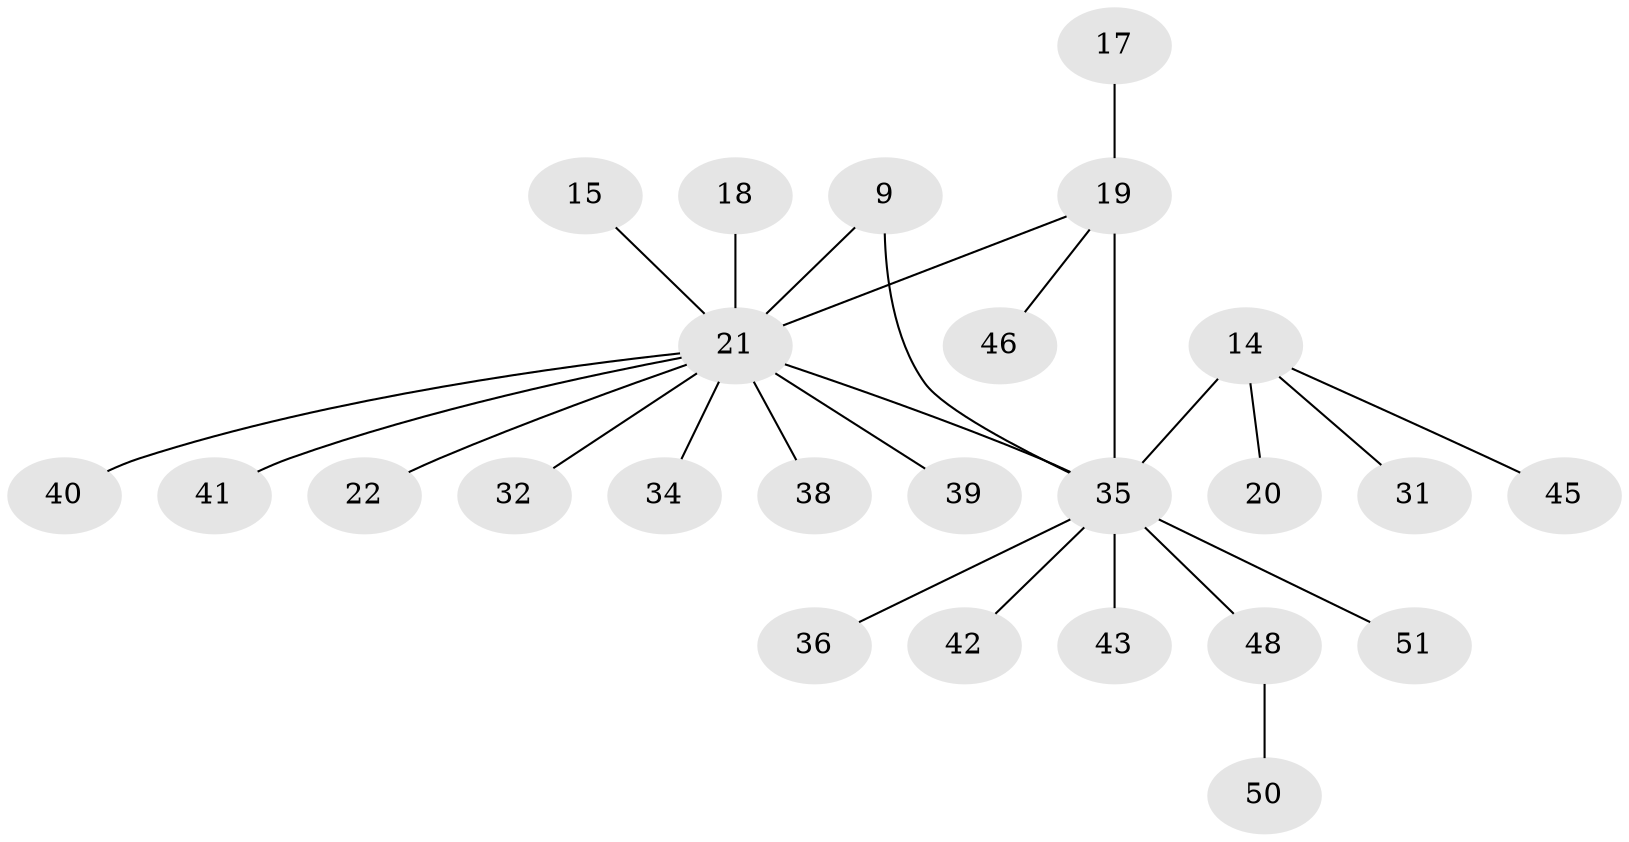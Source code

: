 // original degree distribution, {7: 0.0196078431372549, 4: 0.058823529411764705, 5: 0.0196078431372549, 8: 0.0392156862745098, 6: 0.0196078431372549, 2: 0.19607843137254902, 10: 0.0196078431372549, 3: 0.1568627450980392, 1: 0.47058823529411764}
// Generated by graph-tools (version 1.1) at 2025/55/03/09/25 04:55:39]
// undirected, 25 vertices, 26 edges
graph export_dot {
graph [start="1"]
  node [color=gray90,style=filled];
  9;
  14 [super="+2+7"];
  15;
  17;
  18;
  19 [super="+5"];
  20;
  21 [super="+6+10+16"];
  22 [super="+13"];
  31 [super="+28"];
  32;
  34 [super="+30"];
  35 [super="+8+3"];
  36;
  38 [super="+33"];
  39;
  40;
  41;
  42;
  43;
  45;
  46 [super="+24"];
  48;
  50;
  51 [super="+25+37+49"];
  9 -- 35 [weight=2];
  9 -- 21;
  14 -- 20;
  14 -- 35 [weight=3];
  14 -- 45;
  14 -- 31;
  15 -- 21;
  17 -- 19;
  18 -- 21;
  19 -- 35 [weight=5];
  19 -- 21;
  19 -- 46;
  21 -- 32;
  21 -- 35 [weight=2];
  21 -- 39;
  21 -- 40;
  21 -- 41;
  21 -- 22;
  21 -- 34;
  21 -- 38;
  35 -- 36;
  35 -- 42;
  35 -- 43 [weight=2];
  35 -- 48 [weight=2];
  35 -- 51;
  48 -- 50;
}
